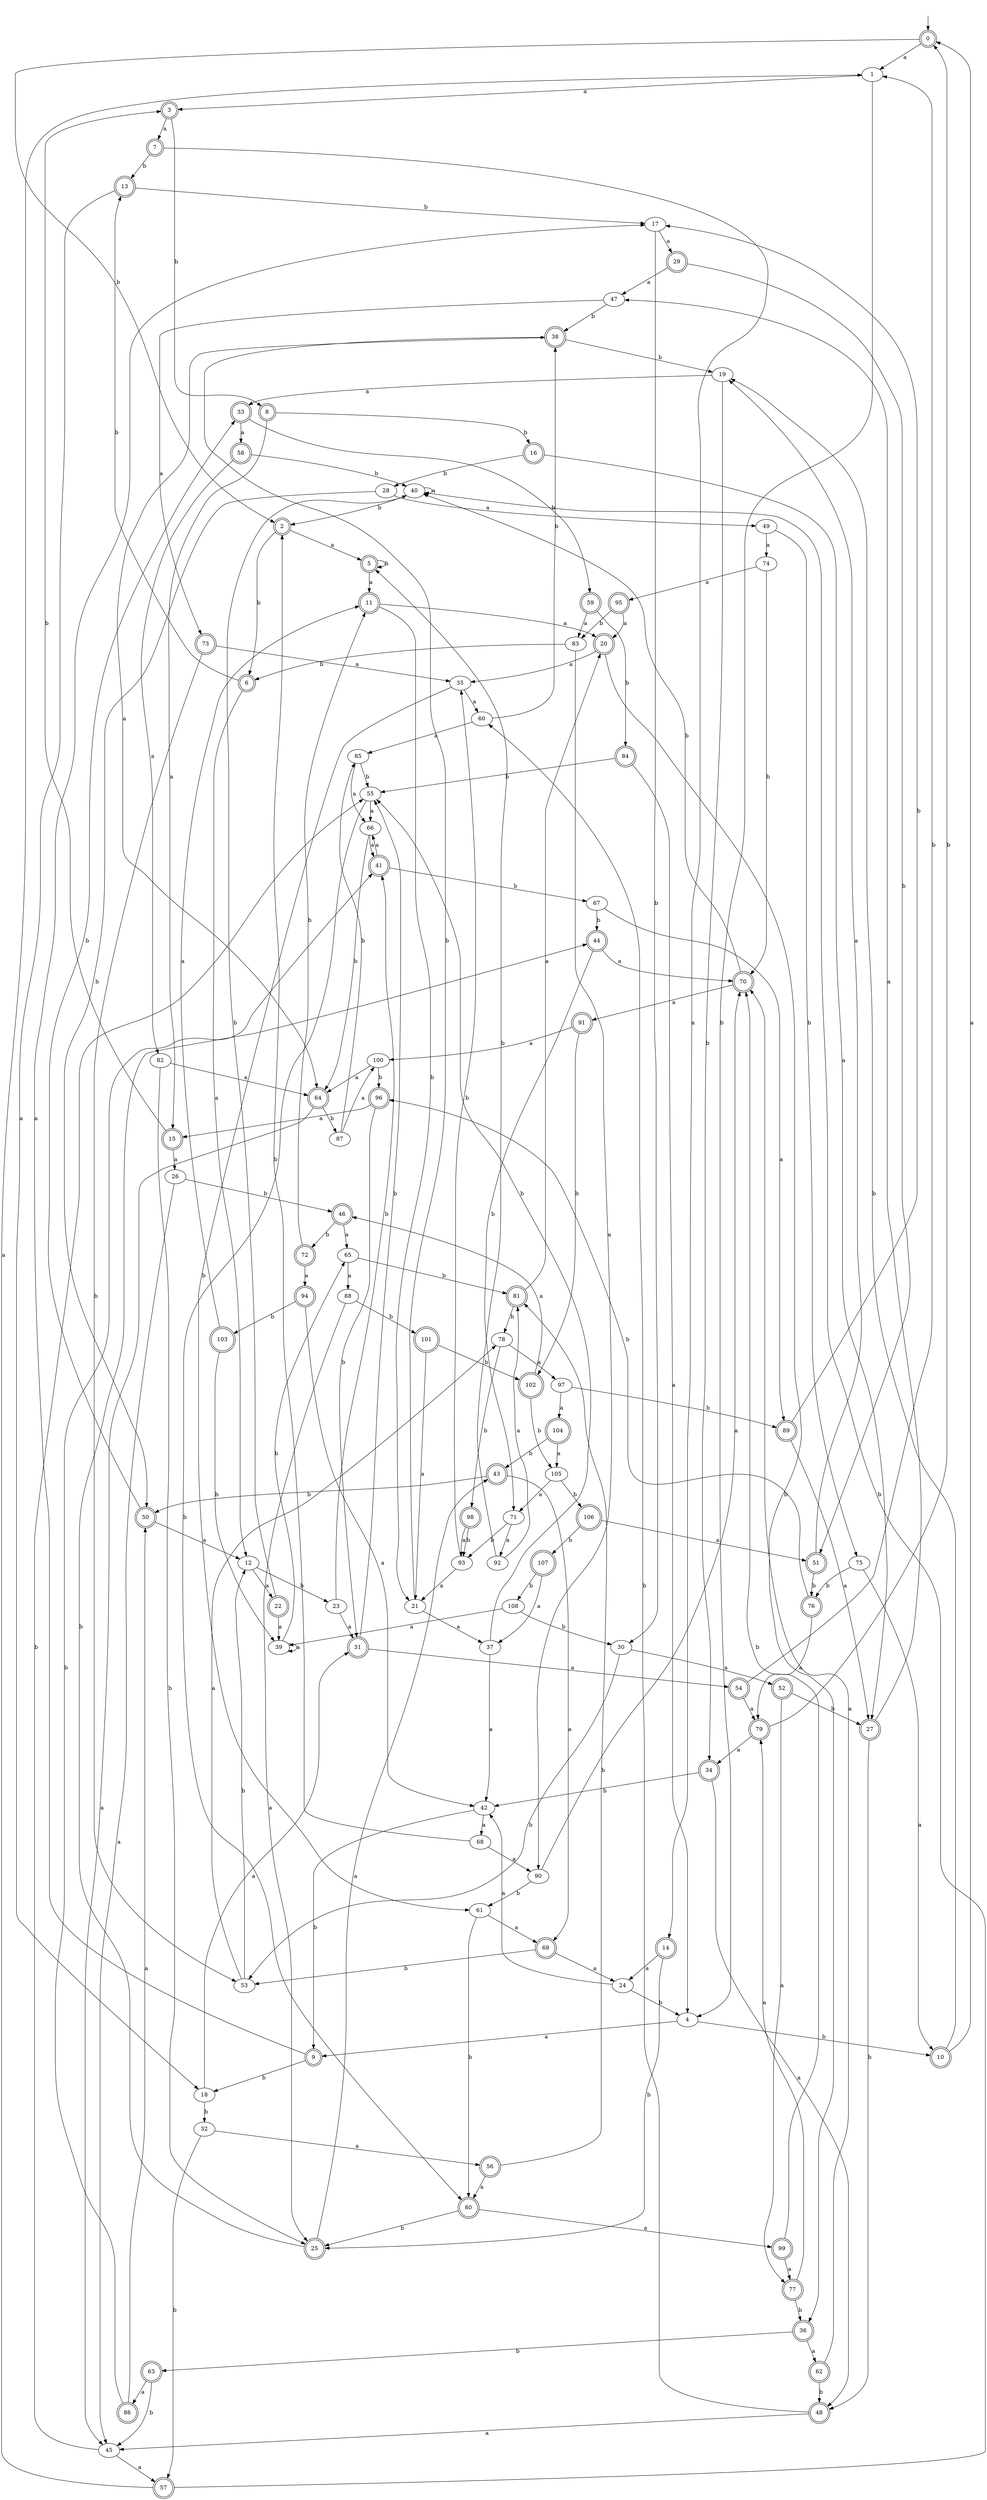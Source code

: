 digraph RandomDFA {
  __start0 [label="", shape=none];
  __start0 -> 0 [label=""];
  0 [shape=circle] [shape=doublecircle]
  0 -> 1 [label="a"]
  0 -> 2 [label="b"]
  1
  1 -> 3 [label="a"]
  1 -> 4 [label="b"]
  2 [shape=doublecircle]
  2 -> 5 [label="a"]
  2 -> 6 [label="b"]
  3 [shape=doublecircle]
  3 -> 7 [label="a"]
  3 -> 8 [label="b"]
  4
  4 -> 9 [label="a"]
  4 -> 10 [label="b"]
  5 [shape=doublecircle]
  5 -> 11 [label="a"]
  5 -> 5 [label="b"]
  6 [shape=doublecircle]
  6 -> 12 [label="a"]
  6 -> 13 [label="b"]
  7 [shape=doublecircle]
  7 -> 14 [label="a"]
  7 -> 13 [label="b"]
  8 [shape=doublecircle]
  8 -> 15 [label="a"]
  8 -> 16 [label="b"]
  9 [shape=doublecircle]
  9 -> 17 [label="a"]
  9 -> 18 [label="b"]
  10 [shape=doublecircle]
  10 -> 0 [label="a"]
  10 -> 19 [label="b"]
  11 [shape=doublecircle]
  11 -> 20 [label="a"]
  11 -> 21 [label="b"]
  12
  12 -> 22 [label="a"]
  12 -> 23 [label="b"]
  13 [shape=doublecircle]
  13 -> 18 [label="a"]
  13 -> 17 [label="b"]
  14 [shape=doublecircle]
  14 -> 24 [label="a"]
  14 -> 25 [label="b"]
  15 [shape=doublecircle]
  15 -> 26 [label="a"]
  15 -> 3 [label="b"]
  16 [shape=doublecircle]
  16 -> 27 [label="a"]
  16 -> 28 [label="b"]
  17
  17 -> 29 [label="a"]
  17 -> 30 [label="b"]
  18
  18 -> 31 [label="a"]
  18 -> 32 [label="b"]
  19
  19 -> 33 [label="a"]
  19 -> 34 [label="b"]
  20 [shape=doublecircle]
  20 -> 35 [label="a"]
  20 -> 36 [label="b"]
  21
  21 -> 37 [label="a"]
  21 -> 38 [label="b"]
  22 [shape=doublecircle]
  22 -> 39 [label="a"]
  22 -> 40 [label="b"]
  23
  23 -> 31 [label="a"]
  23 -> 41 [label="b"]
  24
  24 -> 42 [label="a"]
  24 -> 4 [label="b"]
  25 [shape=doublecircle]
  25 -> 43 [label="a"]
  25 -> 44 [label="b"]
  26
  26 -> 45 [label="a"]
  26 -> 46 [label="b"]
  27 [shape=doublecircle]
  27 -> 47 [label="a"]
  27 -> 48 [label="b"]
  28
  28 -> 49 [label="a"]
  28 -> 50 [label="b"]
  29 [shape=doublecircle]
  29 -> 47 [label="a"]
  29 -> 51 [label="b"]
  30
  30 -> 52 [label="a"]
  30 -> 53 [label="b"]
  31 [shape=doublecircle]
  31 -> 54 [label="a"]
  31 -> 55 [label="b"]
  32
  32 -> 56 [label="a"]
  32 -> 57 [label="b"]
  33 [shape=doublecircle]
  33 -> 58 [label="a"]
  33 -> 59 [label="b"]
  34 [shape=doublecircle]
  34 -> 48 [label="a"]
  34 -> 42 [label="b"]
  35
  35 -> 60 [label="a"]
  35 -> 61 [label="b"]
  36 [shape=doublecircle]
  36 -> 62 [label="a"]
  36 -> 63 [label="b"]
  37
  37 -> 42 [label="a"]
  37 -> 55 [label="b"]
  38 [shape=doublecircle]
  38 -> 64 [label="a"]
  38 -> 19 [label="b"]
  39
  39 -> 39 [label="a"]
  39 -> 65 [label="b"]
  40
  40 -> 40 [label="a"]
  40 -> 2 [label="b"]
  41 [shape=doublecircle]
  41 -> 66 [label="a"]
  41 -> 67 [label="b"]
  42
  42 -> 68 [label="a"]
  42 -> 9 [label="b"]
  43 [shape=doublecircle]
  43 -> 69 [label="a"]
  43 -> 50 [label="b"]
  44 [shape=doublecircle]
  44 -> 70 [label="a"]
  44 -> 71 [label="b"]
  45
  45 -> 57 [label="a"]
  45 -> 55 [label="b"]
  46 [shape=doublecircle]
  46 -> 65 [label="a"]
  46 -> 72 [label="b"]
  47
  47 -> 73 [label="a"]
  47 -> 38 [label="b"]
  48 [shape=doublecircle]
  48 -> 45 [label="a"]
  48 -> 60 [label="b"]
  49
  49 -> 74 [label="a"]
  49 -> 75 [label="b"]
  50 [shape=doublecircle]
  50 -> 12 [label="a"]
  50 -> 33 [label="b"]
  51 [shape=doublecircle]
  51 -> 19 [label="a"]
  51 -> 76 [label="b"]
  52 [shape=doublecircle]
  52 -> 77 [label="a"]
  52 -> 27 [label="b"]
  53
  53 -> 78 [label="a"]
  53 -> 12 [label="b"]
  54 [shape=doublecircle]
  54 -> 79 [label="a"]
  54 -> 1 [label="b"]
  55
  55 -> 66 [label="a"]
  55 -> 80 [label="b"]
  56 [shape=doublecircle]
  56 -> 80 [label="a"]
  56 -> 81 [label="b"]
  57 [shape=doublecircle]
  57 -> 1 [label="a"]
  57 -> 40 [label="b"]
  58 [shape=doublecircle]
  58 -> 82 [label="a"]
  58 -> 40 [label="b"]
  59 [shape=doublecircle]
  59 -> 83 [label="a"]
  59 -> 84 [label="b"]
  60
  60 -> 85 [label="a"]
  60 -> 38 [label="b"]
  61
  61 -> 69 [label="a"]
  61 -> 80 [label="b"]
  62 [shape=doublecircle]
  62 -> 70 [label="a"]
  62 -> 48 [label="b"]
  63 [shape=doublecircle]
  63 -> 86 [label="a"]
  63 -> 45 [label="b"]
  64 [shape=doublecircle]
  64 -> 45 [label="a"]
  64 -> 87 [label="b"]
  65
  65 -> 88 [label="a"]
  65 -> 81 [label="b"]
  66
  66 -> 41 [label="a"]
  66 -> 64 [label="b"]
  67
  67 -> 89 [label="a"]
  67 -> 44 [label="b"]
  68
  68 -> 90 [label="a"]
  68 -> 2 [label="b"]
  69 [shape=doublecircle]
  69 -> 24 [label="a"]
  69 -> 53 [label="b"]
  70 [shape=doublecircle]
  70 -> 91 [label="a"]
  70 -> 40 [label="b"]
  71
  71 -> 92 [label="a"]
  71 -> 93 [label="b"]
  72 [shape=doublecircle]
  72 -> 94 [label="a"]
  72 -> 11 [label="b"]
  73 [shape=doublecircle]
  73 -> 35 [label="a"]
  73 -> 53 [label="b"]
  74
  74 -> 95 [label="a"]
  74 -> 70 [label="b"]
  75
  75 -> 10 [label="a"]
  75 -> 76 [label="b"]
  76 [shape=doublecircle]
  76 -> 79 [label="a"]
  76 -> 96 [label="b"]
  77 [shape=doublecircle]
  77 -> 79 [label="a"]
  77 -> 36 [label="b"]
  78
  78 -> 97 [label="a"]
  78 -> 98 [label="b"]
  79 [shape=doublecircle]
  79 -> 34 [label="a"]
  79 -> 0 [label="b"]
  80 [shape=doublecircle]
  80 -> 99 [label="a"]
  80 -> 25 [label="b"]
  81 [shape=doublecircle]
  81 -> 20 [label="a"]
  81 -> 78 [label="b"]
  82
  82 -> 64 [label="a"]
  82 -> 25 [label="b"]
  83
  83 -> 90 [label="a"]
  83 -> 6 [label="b"]
  84 [shape=doublecircle]
  84 -> 4 [label="a"]
  84 -> 55 [label="b"]
  85
  85 -> 66 [label="a"]
  85 -> 55 [label="b"]
  86 [shape=doublecircle]
  86 -> 50 [label="a"]
  86 -> 41 [label="b"]
  87
  87 -> 100 [label="a"]
  87 -> 85 [label="b"]
  88
  88 -> 25 [label="a"]
  88 -> 101 [label="b"]
  89 [shape=doublecircle]
  89 -> 27 [label="a"]
  89 -> 17 [label="b"]
  90
  90 -> 70 [label="a"]
  90 -> 61 [label="b"]
  91 [shape=doublecircle]
  91 -> 100 [label="a"]
  91 -> 102 [label="b"]
  92
  92 -> 81 [label="a"]
  92 -> 5 [label="b"]
  93
  93 -> 21 [label="a"]
  93 -> 35 [label="b"]
  94 [shape=doublecircle]
  94 -> 42 [label="a"]
  94 -> 103 [label="b"]
  95 [shape=doublecircle]
  95 -> 20 [label="a"]
  95 -> 83 [label="b"]
  96 [shape=doublecircle]
  96 -> 15 [label="a"]
  96 -> 31 [label="b"]
  97
  97 -> 104 [label="a"]
  97 -> 89 [label="b"]
  98 [shape=doublecircle]
  98 -> 93 [label="a"]
  98 -> 93 [label="b"]
  99 [shape=doublecircle]
  99 -> 77 [label="a"]
  99 -> 70 [label="b"]
  100
  100 -> 64 [label="a"]
  100 -> 96 [label="b"]
  101 [shape=doublecircle]
  101 -> 21 [label="a"]
  101 -> 102 [label="b"]
  102 [shape=doublecircle]
  102 -> 46 [label="a"]
  102 -> 105 [label="b"]
  103 [shape=doublecircle]
  103 -> 11 [label="a"]
  103 -> 39 [label="b"]
  104 [shape=doublecircle]
  104 -> 105 [label="a"]
  104 -> 43 [label="b"]
  105
  105 -> 71 [label="a"]
  105 -> 106 [label="b"]
  106 [shape=doublecircle]
  106 -> 51 [label="a"]
  106 -> 107 [label="b"]
  107 [shape=doublecircle]
  107 -> 37 [label="a"]
  107 -> 108 [label="b"]
  108
  108 -> 39 [label="a"]
  108 -> 30 [label="b"]
}
